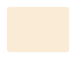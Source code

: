 @startuml

skinparam ClassBackgroundColor #AntiqueWhite
skinparam ClassFontColor #AntiqueWhite
skinparam ClassBorderColor #AntiqueWhite

skinparam ClassStereotypeFontSize 0
skinparam CircledCharacterFontSize 0
skinparam CircledCharacterRadius 0
skinparam ClassBorderThickness 0
skinparam Shadowing false

class Dummy

@enduml